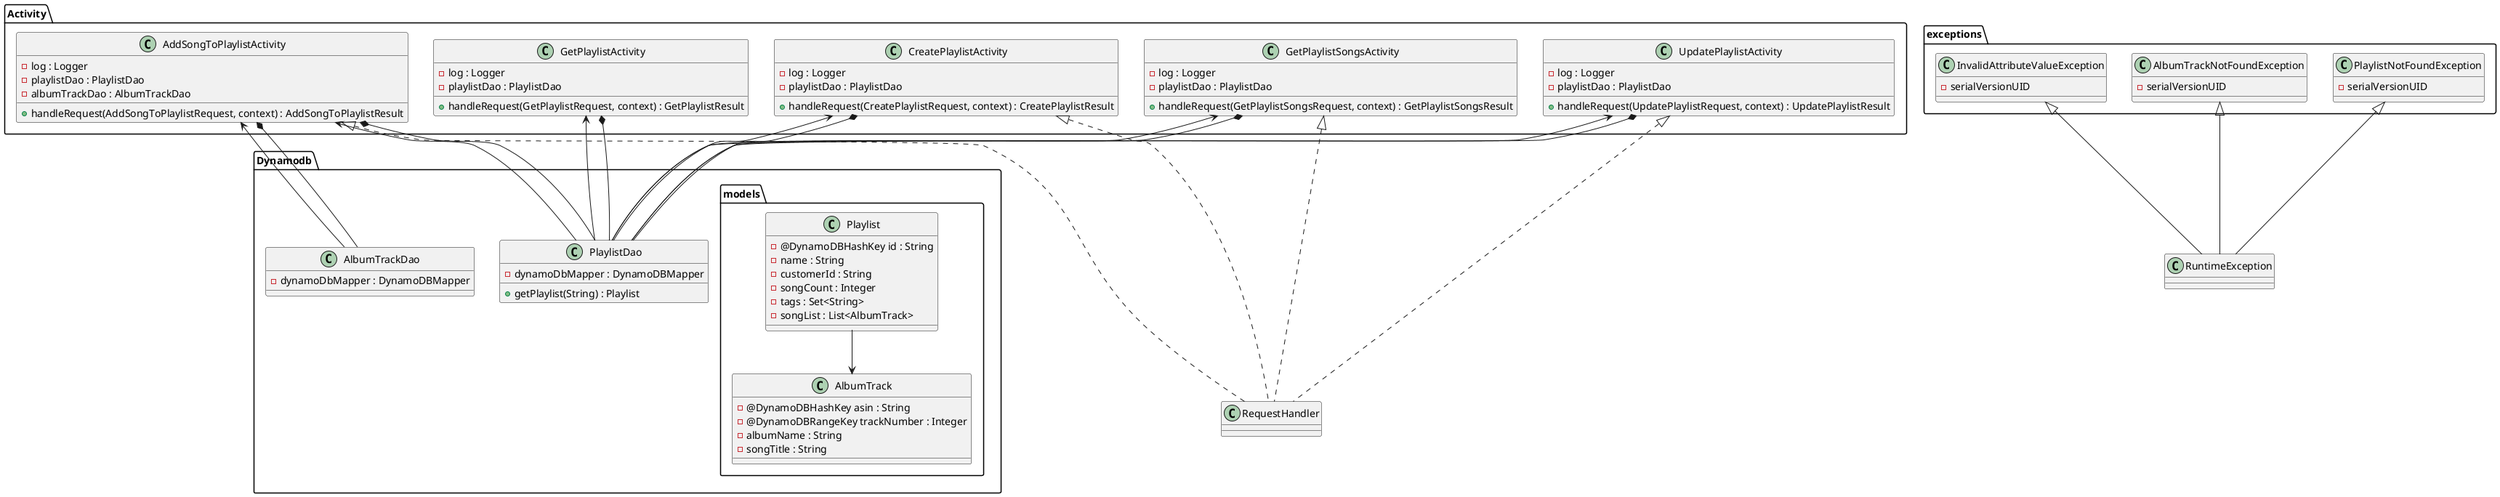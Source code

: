 @startuml

package "Activity" {
class AddSongToPlaylistActivity {
- log : Logger
- playlistDao : PlaylistDao
- albumTrackDao : AlbumTrackDao
+ handleRequest(AddSongToPlaylistRequest, context) : AddSongToPlaylistResult
}

class CreatePlaylistActivity {
- log : Logger
- playlistDao : PlaylistDao
+ handleRequest(CreatePlaylistRequest, context) : CreatePlaylistResult
}

class GetPlaylistActivity {
- log : Logger
- playlistDao : PlaylistDao
+ handleRequest(GetPlaylistRequest, context) : GetPlaylistResult
}

class GetPlaylistSongsActivity {
- log : Logger
- playlistDao : PlaylistDao
+ handleRequest(GetPlaylistSongsRequest, context) : GetPlaylistSongsResult
}

class UpdatePlaylistActivity {
- log : Logger
- playlistDao : PlaylistDao
+ handleRequest(UpdatePlaylistRequest, context) : UpdatePlaylistResult
}
}

package "Dynamodb" {

class AlbumTrackDao {
- dynamoDbMapper : DynamoDBMapper
}

class PlaylistDao {
- dynamoDbMapper : DynamoDBMapper
+ getPlaylist(String) : Playlist
}

package "models" {
class AlbumTrack {
- @DynamoDBHashKey asin : String
- @DynamoDBRangeKey trackNumber : Integer
- albumName : String
- songTitle : String

}

class Playlist {
- @DynamoDBHashKey id : String
- name : String
- customerId : String
- songCount : Integer
- tags : Set<String>
- songList : List<AlbumTrack>
}
}

}


package "exceptions" {
class AlbumTrackNotFoundException {
- serialVersionUID
}

class InvalidAttributeValueException {
- serialVersionUID
}

class PlaylistNotFoundException {
- serialVersionUID
}





}

class RequestHandler
class RuntimeException

AddSongToPlaylistActivity <|... RequestHandler
CreatePlaylistActivity <|... RequestHandler
GetPlaylistSongsActivity <|.. RequestHandler
UpdatePlaylistActivity <|.. RequestHandler
AddSongToPlaylistActivity <-- PlaylistDao
AddSongToPlaylistActivity <-- AlbumTrackDao
CreatePlaylistActivity <-- PlaylistDao
GetPlaylistActivity <-- PlaylistDao
GetPlaylistSongsActivity <-- PlaylistDao
UpdatePlaylistActivity <-- PlaylistDao


AlbumTrackNotFoundException <|-- RuntimeException
InvalidAttributeValueException <|-- RuntimeException
PlaylistNotFoundException <|-- RuntimeException


Playlist --> AlbumTrack

AddSongToPlaylistActivity *-- AlbumTrackDao
AddSongToPlaylistActivity *-- PlaylistDao

CreatePlaylistActivity *-- PlaylistDao

GetPlaylistActivity *-- PlaylistDao

GetPlaylistSongsActivity *-- PlaylistDao

UpdatePlaylistActivity *-- PlaylistDao









@enduml
